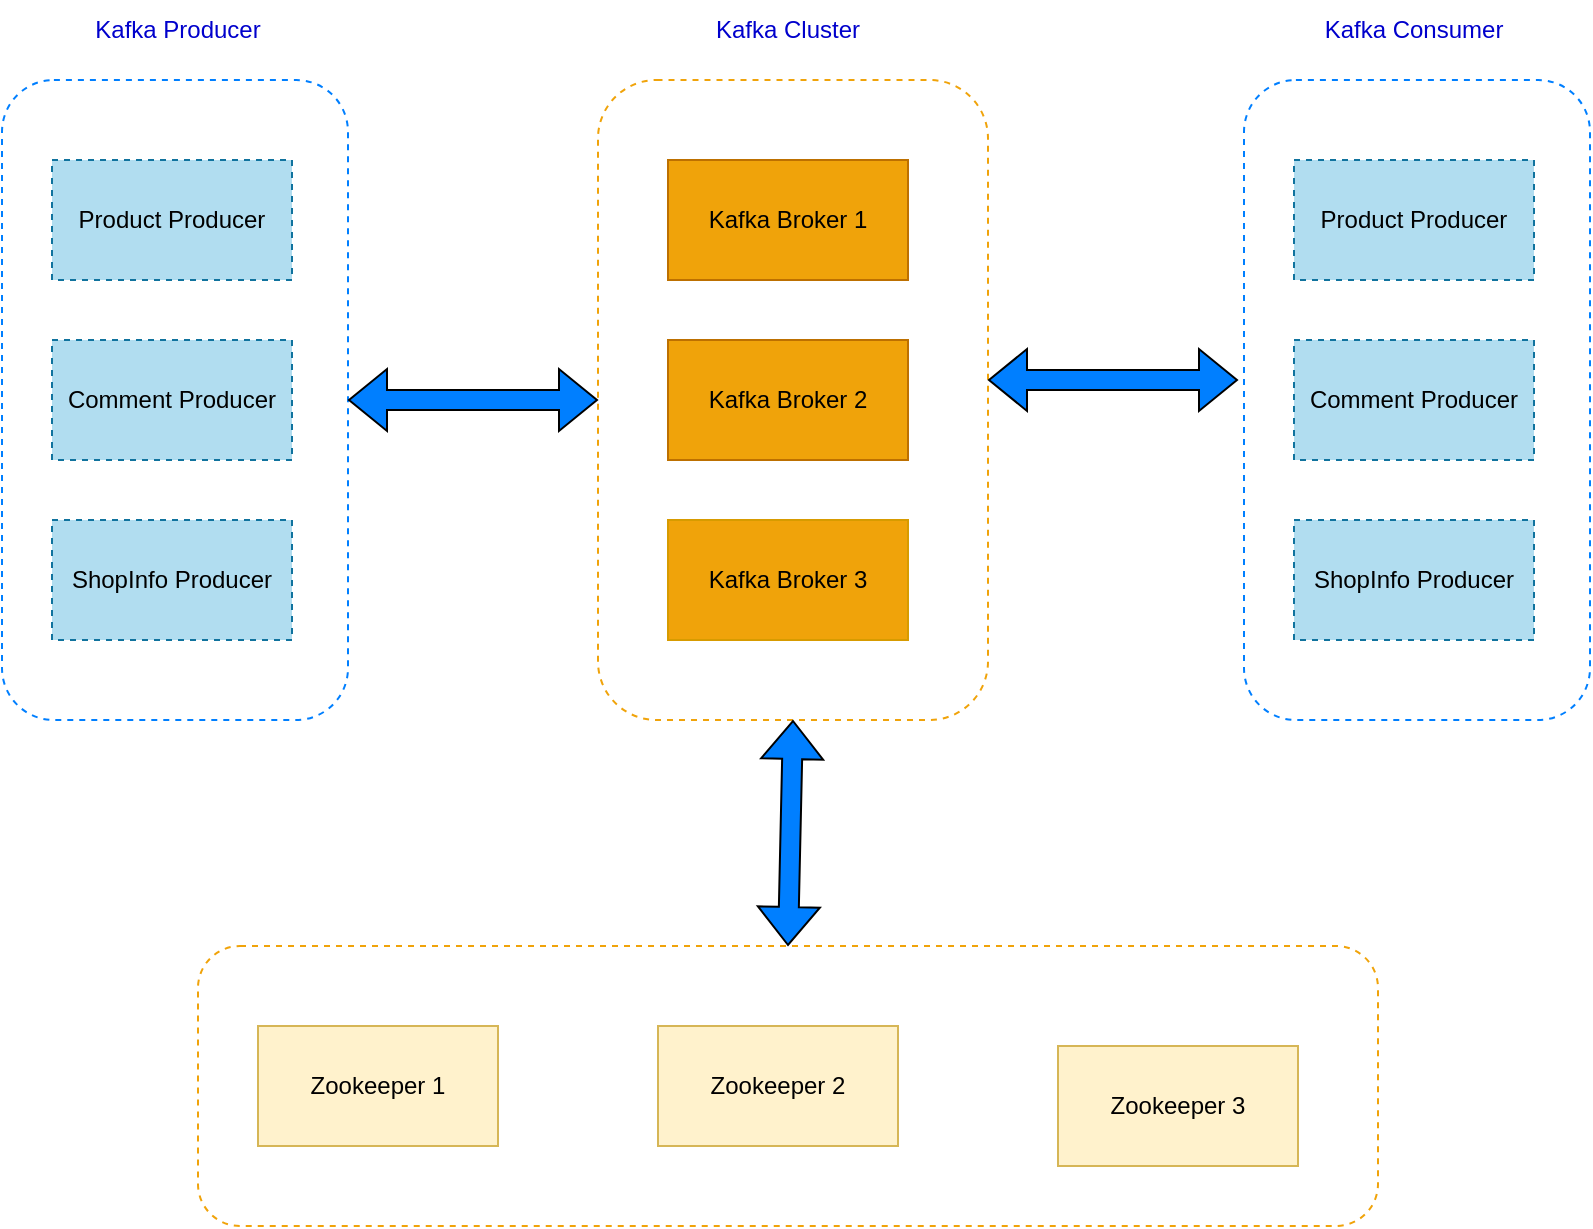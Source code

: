 <mxfile version="20.5.2" type="github">
  <diagram id="mwToAvXhce5DI-8wnwoA" name="Page-1">
    <mxGraphModel dx="1422" dy="762" grid="1" gridSize="10" guides="1" tooltips="1" connect="1" arrows="1" fold="1" page="1" pageScale="1" pageWidth="850" pageHeight="1100" math="0" shadow="0">
      <root>
        <mxCell id="0" />
        <mxCell id="1" parent="0" />
        <mxCell id="2sTp-znWYyKhSrJxXBus-12" value="" style="rounded=1;whiteSpace=wrap;html=1;dashed=1;strokeColor=#007FFF;fillColor=none;" vertex="1" parent="1">
          <mxGeometry x="27" y="80" width="173" height="320" as="geometry" />
        </mxCell>
        <mxCell id="2sTp-znWYyKhSrJxXBus-10" value="" style="rounded=1;whiteSpace=wrap;html=1;dashed=1;strokeColor=#F0A30A;fillColor=none;fontColor=#ffffff;" vertex="1" parent="1">
          <mxGeometry x="125" y="513" width="590" height="140" as="geometry" />
        </mxCell>
        <mxCell id="2sTp-znWYyKhSrJxXBus-6" value="" style="rounded=1;whiteSpace=wrap;html=1;dashed=1;fillColor=none;strokeColor=#F0A30A;fontColor=#000000;" vertex="1" parent="1">
          <mxGeometry x="325" y="80" width="195" height="320" as="geometry" />
        </mxCell>
        <mxCell id="2sTp-znWYyKhSrJxXBus-1" value="Kafka Broker 1" style="rounded=0;whiteSpace=wrap;html=1;fillColor=#f0a30a;strokeColor=#BD7000;fontColor=#000000;" vertex="1" parent="1">
          <mxGeometry x="360" y="120" width="120" height="60" as="geometry" />
        </mxCell>
        <mxCell id="2sTp-znWYyKhSrJxXBus-4" value="Kafka Broker 2" style="rounded=0;whiteSpace=wrap;html=1;fillColor=#f0a30a;strokeColor=#BD7000;fontColor=#000000;" vertex="1" parent="1">
          <mxGeometry x="360" y="210" width="120" height="60" as="geometry" />
        </mxCell>
        <mxCell id="2sTp-znWYyKhSrJxXBus-5" value="Kafka Broker 3" style="rounded=0;whiteSpace=wrap;html=1;fillColor=#f0a30a;strokeColor=#D79B00;fontColor=#000000;" vertex="1" parent="1">
          <mxGeometry x="360" y="300" width="120" height="60" as="geometry" />
        </mxCell>
        <mxCell id="2sTp-znWYyKhSrJxXBus-7" value="Zookeeper 1" style="rounded=0;whiteSpace=wrap;html=1;fillColor=#fff2cc;strokeColor=#d6b656;" vertex="1" parent="1">
          <mxGeometry x="155" y="553" width="120" height="60" as="geometry" />
        </mxCell>
        <mxCell id="2sTp-znWYyKhSrJxXBus-8" value="Zookeeper 2" style="rounded=0;whiteSpace=wrap;html=1;fillColor=#fff2cc;strokeColor=#d6b656;" vertex="1" parent="1">
          <mxGeometry x="355" y="553" width="120" height="60" as="geometry" />
        </mxCell>
        <mxCell id="2sTp-znWYyKhSrJxXBus-9" value="Zookeeper 3" style="rounded=0;whiteSpace=wrap;html=1;fillColor=#fff2cc;strokeColor=#d6b656;" vertex="1" parent="1">
          <mxGeometry x="555" y="563" width="120" height="60" as="geometry" />
        </mxCell>
        <mxCell id="2sTp-znWYyKhSrJxXBus-11" value="" style="shape=flexArrow;endArrow=classic;startArrow=classic;html=1;rounded=0;entryX=0.5;entryY=1;entryDx=0;entryDy=0;fillColor=#007FFF;exitX=0.5;exitY=0;exitDx=0;exitDy=0;" edge="1" parent="1" source="2sTp-znWYyKhSrJxXBus-10" target="2sTp-znWYyKhSrJxXBus-6">
          <mxGeometry width="100" height="100" relative="1" as="geometry">
            <mxPoint x="440" y="510" as="sourcePoint" />
            <mxPoint x="260" y="320" as="targetPoint" />
          </mxGeometry>
        </mxCell>
        <mxCell id="2sTp-znWYyKhSrJxXBus-13" value="Product Producer" style="rounded=0;whiteSpace=wrap;html=1;dashed=1;strokeColor=#10739e;fillColor=#b1ddf0;" vertex="1" parent="1">
          <mxGeometry x="52" y="120" width="120" height="60" as="geometry" />
        </mxCell>
        <mxCell id="2sTp-znWYyKhSrJxXBus-16" value="Comment Producer" style="rounded=0;whiteSpace=wrap;html=1;dashed=1;strokeColor=#10739e;fillColor=#b1ddf0;" vertex="1" parent="1">
          <mxGeometry x="52" y="210" width="120" height="60" as="geometry" />
        </mxCell>
        <mxCell id="2sTp-znWYyKhSrJxXBus-17" value="ShopInfo Producer" style="rounded=0;whiteSpace=wrap;html=1;dashed=1;strokeColor=#10739e;fillColor=#b1ddf0;" vertex="1" parent="1">
          <mxGeometry x="52" y="300" width="120" height="60" as="geometry" />
        </mxCell>
        <mxCell id="2sTp-znWYyKhSrJxXBus-19" value="" style="shape=flexArrow;endArrow=classic;startArrow=classic;html=1;rounded=0;entryX=0;entryY=0.5;entryDx=0;entryDy=0;fillColor=#007FFF;exitX=1;exitY=0.5;exitDx=0;exitDy=0;" edge="1" parent="1" source="2sTp-znWYyKhSrJxXBus-12" target="2sTp-znWYyKhSrJxXBus-6">
          <mxGeometry width="100" height="100" relative="1" as="geometry">
            <mxPoint x="250" y="240" as="sourcePoint" />
            <mxPoint x="230" y="220" as="targetPoint" />
          </mxGeometry>
        </mxCell>
        <mxCell id="2sTp-znWYyKhSrJxXBus-24" value="" style="rounded=1;whiteSpace=wrap;html=1;dashed=1;strokeColor=#007FFF;fillColor=none;" vertex="1" parent="1">
          <mxGeometry x="648" y="80" width="173" height="320" as="geometry" />
        </mxCell>
        <mxCell id="2sTp-znWYyKhSrJxXBus-25" value="Product Producer" style="rounded=0;whiteSpace=wrap;html=1;dashed=1;strokeColor=#10739e;fillColor=#b1ddf0;" vertex="1" parent="1">
          <mxGeometry x="673" y="120" width="120" height="60" as="geometry" />
        </mxCell>
        <mxCell id="2sTp-znWYyKhSrJxXBus-26" value="Comment Producer" style="rounded=0;whiteSpace=wrap;html=1;dashed=1;strokeColor=#10739e;fillColor=#b1ddf0;" vertex="1" parent="1">
          <mxGeometry x="673" y="210" width="120" height="60" as="geometry" />
        </mxCell>
        <mxCell id="2sTp-znWYyKhSrJxXBus-27" value="ShopInfo Producer" style="rounded=0;whiteSpace=wrap;html=1;dashed=1;strokeColor=#10739e;fillColor=#b1ddf0;" vertex="1" parent="1">
          <mxGeometry x="673" y="300" width="120" height="60" as="geometry" />
        </mxCell>
        <mxCell id="2sTp-znWYyKhSrJxXBus-28" value="" style="shape=flexArrow;endArrow=classic;startArrow=classic;html=1;rounded=0;entryX=0;entryY=0.5;entryDx=0;entryDy=0;fillColor=#007FFF;exitX=1;exitY=0.5;exitDx=0;exitDy=0;" edge="1" parent="1">
          <mxGeometry width="100" height="100" relative="1" as="geometry">
            <mxPoint x="520" y="230" as="sourcePoint" />
            <mxPoint x="645" y="230" as="targetPoint" />
          </mxGeometry>
        </mxCell>
        <mxCell id="2sTp-znWYyKhSrJxXBus-29" value="&lt;font color=&quot;#0000cc&quot;&gt;Kafka Producer&lt;/font&gt;" style="text;html=1;strokeColor=none;fillColor=none;align=center;verticalAlign=middle;whiteSpace=wrap;rounded=0;dashed=1;" vertex="1" parent="1">
          <mxGeometry x="52" y="40" width="126" height="30" as="geometry" />
        </mxCell>
        <mxCell id="2sTp-znWYyKhSrJxXBus-31" value="&lt;font color=&quot;#0000cc&quot;&gt;Kafka Cluster&lt;/font&gt;" style="text;html=1;strokeColor=none;fillColor=none;align=center;verticalAlign=middle;whiteSpace=wrap;rounded=0;dashed=1;" vertex="1" parent="1">
          <mxGeometry x="357" y="40" width="126" height="30" as="geometry" />
        </mxCell>
        <mxCell id="2sTp-znWYyKhSrJxXBus-32" value="&lt;font color=&quot;#0000cc&quot;&gt;Kafka Consumer&lt;/font&gt;" style="text;html=1;strokeColor=none;fillColor=none;align=center;verticalAlign=middle;whiteSpace=wrap;rounded=0;dashed=1;" vertex="1" parent="1">
          <mxGeometry x="670" y="40" width="126" height="30" as="geometry" />
        </mxCell>
      </root>
    </mxGraphModel>
  </diagram>
</mxfile>
